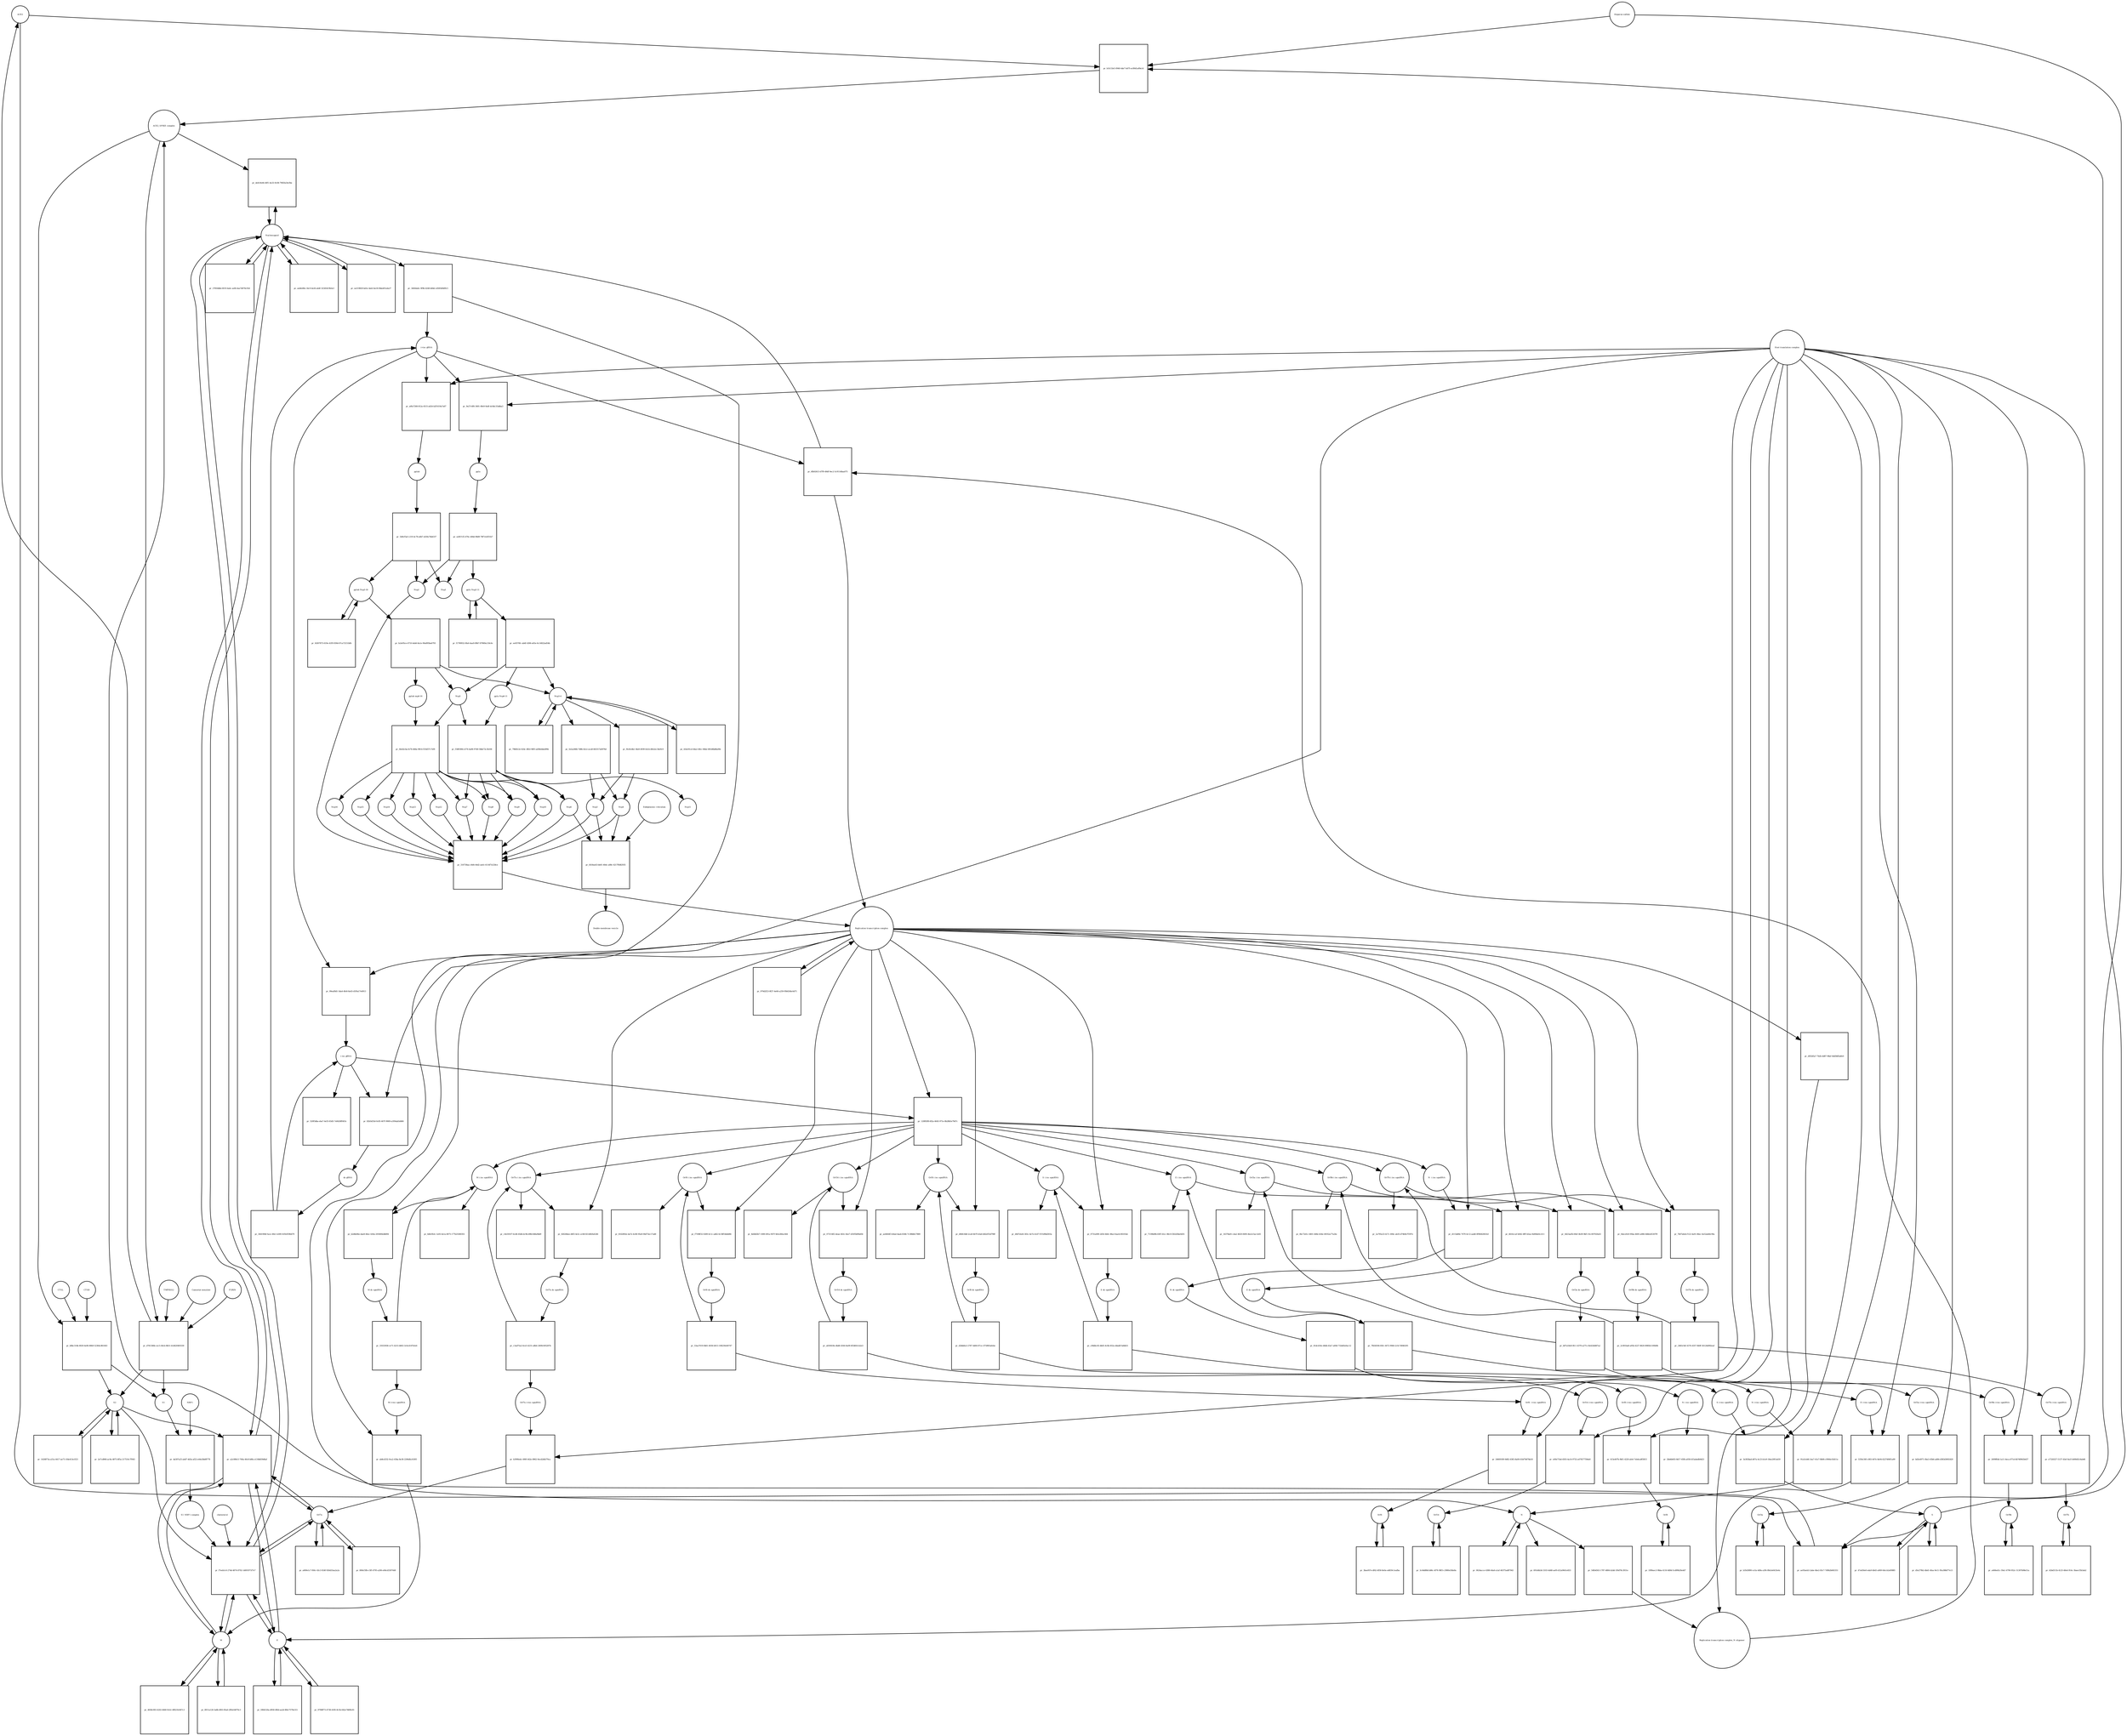 strict digraph  {
ACE2 [annotation="", bipartite=0, cls=macromolecule, fontsize=4, label=ACE2, shape=circle];
"pr_b1fc53e5-0940-4de7-b47f-ec89d1a89a1d" [annotation="", bipartite=1, cls=process, fontsize=4, label="pr_b1fc53e5-0940-4de7-b47f-ec89d1a89a1d", shape=square];
"ACE2_SPIKE complex" [annotation="", bipartite=0, cls=complex, fontsize=4, label="ACE2_SPIKE complex", shape=circle];
"Heparan sulfate" [annotation="urn_miriam_obo.chebi_CHEBI%3A28815", bipartite=0, cls="simple chemical", fontsize=4, label="Heparan sulfate", shape=circle];
S [annotation=urn_miriam_uniprot_P0DTC2, bipartite=0, cls=macromolecule, fontsize=4, label=S, shape=circle];
Nucleocapsid [annotation="urn_miriam_obo.go_GO%3A0019013", bipartite=0, cls=complex, fontsize=4, label=Nucleocapsid, shape=circle];
"pr_de0c9e46-40f1-4e33-9c08-7965fa54cfbe" [annotation="", bipartite=1, cls=process, fontsize=4, label="pr_de0c9e46-40f1-4e33-9c08-7965fa54cfbe", shape=square];
"pr_b8bc314b-4929-4e06-80b9-52364c861663" [annotation="", bipartite=1, cls=process, fontsize=4, label="pr_b8bc314b-4929-4e06-80b9-52364c861663", shape=square];
S2 [annotation=urn_miriam_interpro_IPR002552, bipartite=0, cls=macromolecule, fontsize=4, label=S2, shape=circle];
CTSB [annotation="", bipartite=0, cls=macromolecule, fontsize=4, label=CTSB, shape=circle];
CTSL [annotation="", bipartite=0, cls=macromolecule, fontsize=4, label=CTSL, shape=circle];
S1 [annotation=urn_miriam_interpro_IPR002551, bipartite=0, cls=macromolecule, fontsize=4, label=S1, shape=circle];
"pr_ae93aeb3-2abe-4be2-83c7-7d9b2b845351" [annotation="", bipartite=1, cls=process, fontsize=4, label="pr_ae93aeb3-2abe-4be2-83c7-7d9b2b845351", shape=square];
"pr_f7eeb1c6-274d-4874-8702-1d691971f7e7" [annotation="", bipartite=1, cls=process, fontsize=4, label="pr_f7eeb1c6-274d-4874-8702-1d691971f7e7", shape=square];
cholesterol [annotation="urn_miriam_obo.chebi_CHEBI%3A16113", bipartite=0, cls="simple chemical", fontsize=4, label=cholesterol, shape=circle];
"S1_NRP1 complex" [annotation="", bipartite=0, cls=complex, fontsize=4, label="S1_NRP1 complex", shape=circle];
E [annotation=urn_miriam_uniprot_P0DTC4, bipartite=0, cls=macromolecule, fontsize=4, label=E, shape=circle];
M [annotation=urn_miriam_uniprot_P0DTC5, bipartite=0, cls=macromolecule, fontsize=4, label=M, shape=circle];
Orf7a [annotation=urn_miriam_uniprot_P0DTC7, bipartite=0, cls=macromolecule, fontsize=4, label=Orf7a, shape=circle];
"pr_34044a6c-9f9b-4248-b84d-cd58540bf9c5" [annotation="", bipartite=1, cls=process, fontsize=4, label="pr_34044a6c-9f9b-4248-b84d-cd58540bf9c5", shape=square];
"(+)ss gRNA" [annotation=urn_miriam_refseq_NC_045512, bipartite=0, cls="nucleic acid feature", fontsize=4, label="(+)ss gRNA", shape=circle];
N [annotation=urn_miriam_uniprot_P0DTC9, bipartite=0, cls="macromolecule multimer", fontsize=4, label=N, shape=circle];
"pr_aebfe80e-34c9-4e26-ab4f-32345419b3e3" [annotation="", bipartite=1, cls=process, fontsize=4, label="pr_aebfe80e-34c9-4e26-ab4f-32345419b3e3", shape=square];
"pr_ea519829-bd1e-4ab3-be18-fbbe4f1eda27" [annotation="", bipartite=1, cls=process, fontsize=4, label="pr_ea519829-bd1e-4ab3-be18-fbbe4f1eda27", shape=square];
"pr_691d4b3d-3103-4d48-aef0-d12a9641e833" [annotation="", bipartite=1, cls=process, fontsize=4, label="pr_691d4b3d-3103-4d48-aef0-d12a9641e833", shape=square];
"pr_0624acce-4388-44a6-a1af-46375ad87943" [annotation="", bipartite=1, cls=process, fontsize=4, label="pr_0624acce-4388-44a6-a1af-46375ad87943", shape=square];
"N (+)ss sgmRNA" [annotation=urn_miriam_ncbigene_43740575, bipartite=0, cls="nucleic acid feature", fontsize=4, label="N (+)ss sgmRNA", shape=circle];
"pr_91a5cb46-3ea7-41e7-8b06-c0964c63d11e" [annotation="", bipartite=1, cls=process, fontsize=4, label="pr_91a5cb46-3ea7-41e7-8b06-c0964c63d11e", shape=square];
"Host translation complex" [annotation="urn_miriam_obo.go_GO%3A0070992", bipartite=0, cls=complex, fontsize=4, label="Host translation complex", shape=circle];
"pr_27850dbb-0019-4a4c-aefb-6aa7d078c93d" [annotation="", bipartite=1, cls=process, fontsize=4, label="pr_27850dbb-0019-4a4c-aefb-6aa7d078c93d", shape=square];
"pr_d781346b-cec5-44cb-8b51-b1d420405559" [annotation="", bipartite=1, cls=process, fontsize=4, label="pr_d781346b-cec5-44cb-8b51-b1d420405559", shape=square];
FURIN [annotation="", bipartite=0, cls=macromolecule, fontsize=4, label=FURIN, shape=circle];
TMPRSS2 [annotation="", bipartite=0, cls=macromolecule, fontsize=4, label=TMPRSS2, shape=circle];
"Camostat mesylate" [annotation="urn_miriam_pubchem.compound_2536", bipartite=0, cls="simple chemical", fontsize=4, label="Camostat mesylate", shape=circle];
"pr_1426873a-a51a-4417-ae73-1fde413e1f23" [annotation="", bipartite=1, cls=process, fontsize=4, label="pr_1426873a-a51a-4417-ae73-1fde413e1f23", shape=square];
"Replication transcription complex_N oligomer" [annotation="", bipartite=0, cls=complex, fontsize=4, label="Replication transcription complex_N oligomer", shape=circle];
"pr_6fb02613-d7f9-49df-9ec2-5c91148aa075" [annotation="", bipartite=1, cls=process, fontsize=4, label="pr_6fb02613-d7f9-49df-9ec2-5c91148aa075", shape=square];
"Replication transcription complex" [annotation="", bipartite=0, cls=complex, fontsize=4, label="Replication transcription complex", shape=circle];
"pr_a2c080c5-749a-40c8-b8fa-e134b839d6af" [annotation="", bipartite=1, cls=process, fontsize=4, label="pr_a2c080c5-749a-40c8-b8fa-e134b839d6af", shape=square];
"pr_2e7cd966-ac9a-4875-8f5a-217510c7f943" [annotation="", bipartite=1, cls=process, fontsize=4, label="pr_2e7cd966-ac9a-4875-8f5a-217510c7f943", shape=square];
"pp1a Nsp3-11" [annotation=urn_miriam_uniprot_P0DTC1, bipartite=0, cls=macromolecule, fontsize=4, label="pp1a Nsp3-11", shape=circle];
"pr_ee0570fc-ab4f-4306-a65e-6c14822ad54b" [annotation="", bipartite=1, cls=process, fontsize=4, label="pr_ee0570fc-ab4f-4306-a65e-6c14822ad54b", shape=square];
"pp1a Nsp6-11" [annotation=urn_miriam_uniprot_P0DTC1, bipartite=0, cls=macromolecule, fontsize=4, label="pp1a Nsp6-11", shape=circle];
"Nsp3-4" [annotation="urn_miriam_ncbiprotein_YP_009725299|urn_miriam_ncbiprotein_YP_009725300", bipartite=0, cls=macromolecule, fontsize=4, label="Nsp3-4", shape=circle];
Nsp5 [annotation=urn_miriam_ncbiprotein_YP_009725301, bipartite=0, cls="macromolecule multimer", fontsize=4, label=Nsp5, shape=circle];
"Endoplasmic reticulum" [annotation="urn_miriam_obo.go_GO%3A0005783", bipartite=0, cls=complex, fontsize=4, label="Endoplasmic reticulum", shape=circle];
"pr_fd18ea63-bb01-40dc-a88c-6217ffd82935" [annotation="", bipartite=1, cls=process, fontsize=4, label="pr_fd18ea63-bb01-40dc-a88c-6217ffd82935", shape=square];
"Double-membrane vesicle" [annotation="urn_miriam_obo.go_GO%3A0039718", bipartite=0, cls=complex, fontsize=4, label="Double-membrane vesicle", shape=circle];
Nsp4 [annotation=urn_miriam_ncbiprotein_YP_009725300, bipartite=0, cls=macromolecule, fontsize=4, label=Nsp4, shape=circle];
Nsp3 [annotation=urn_miriam_ncbiprotein_YP_009725299, bipartite=0, cls=macromolecule, fontsize=4, label=Nsp3, shape=circle];
Nsp6 [annotation=urn_miriam_ncbiprotein_YP_009725302, bipartite=0, cls=macromolecule, fontsize=4, label=Nsp6, shape=circle];
"pr_f1790932-0fa6-4aa9-89b7-87869a118c6c" [annotation="", bipartite=1, cls=process, fontsize=4, label="pr_f1790932-0fa6-4aa9-89b7-87869a118c6c", shape=square];
"pr_43ee91cd-44a2-4fec-84be-681d6bd8a09e" [annotation="", bipartite=1, cls=process, fontsize=4, label="pr_43ee91cd-44a2-4fec-84be-681d6bd8a09e", shape=square];
"pp1ab Nsp3-16" [annotation=urn_miriam_uniprot_P0DTD1, bipartite=0, cls=macromolecule, fontsize=4, label="pp1ab Nsp3-16", shape=circle];
"pr_fd307873-619e-41f9-939d-67ca72151bfb" [annotation="", bipartite=1, cls=process, fontsize=4, label="pr_fd307873-619e-41f9-939d-67ca72151bfb", shape=square];
"pr_fa3e95ce-4710-4eb6-8a1e-90a895ba6793" [annotation="", bipartite=1, cls=process, fontsize=4, label="pr_fa3e95ce-4710-4eb6-8a1e-90a895ba6793", shape=square];
"pp1ab nsp6-16" [annotation=urn_miriam_uniprot_P0DTD1, bipartite=0, cls=macromolecule, fontsize=4, label="pp1ab nsp6-16", shape=circle];
"pr_4658c003-4243-4640-9cb1-4f821fe047c3" [annotation="", bipartite=1, cls=process, fontsize=4, label="pr_4658c003-4243-4640-9cb1-4f821fe047c3", shape=square];
"pr_590d120a-d958-4f6d-aa2d-8fdc7579e315" [annotation="", bipartite=1, cls=process, fontsize=4, label="pr_590d120a-d958-4f6d-aa2d-8fdc7579e315", shape=square];
"pr_d5e279b2-dbd1-4faa-9e11-95a388d77e13" [annotation="", bipartite=1, cls=process, fontsize=4, label="pr_d5e279b2-dbd1-4faa-9e11-95a388d77e13", shape=square];
"pr_8911a126-5a8b-4f63-85a6-2ffdc64f70c3" [annotation="", bipartite=1, cls=process, fontsize=4, label="pr_8911a126-5a8b-4f63-85a6-2ffdc64f70c3", shape=square];
"pr_9796ff73-4738-4185-8c5b-642e746f8c81" [annotation="", bipartite=1, cls=process, fontsize=4, label="pr_9796ff73-4738-4185-8c5b-642e746f8c81", shape=square];
"pr_47a456e0-eda9-4b43-a069-0dccb2ef0885" [annotation="", bipartite=1, cls=process, fontsize=4, label="pr_47a456e0-eda9-4b43-a069-0dccb2ef0885", shape=square];
"pr_a069e1c7-f60c-43c3-924f-926d33aa2a2a" [annotation="", bipartite=1, cls=process, fontsize=4, label="pr_a069e1c7-f60c-43c3-924f-926d33aa2a2a", shape=square];
Orf6 [annotation=urn_miriam_uniprot_P0DTC6, bipartite=0, cls=macromolecule, fontsize=4, label=Orf6, shape=circle];
"pr_3baef47e-df42-4f58-8e0a-ed659c1eafba" [annotation="", bipartite=1, cls=process, fontsize=4, label="pr_3baef47e-df42-4f58-8e0a-ed659c1eafba", shape=square];
Orf3a [annotation=urn_miriam_uniprot_P0DTC3, bipartite=0, cls=macromolecule, fontsize=4, label=Orf3a, shape=circle];
"pr_b35d3890-ce5a-4d9a-a3f4-89a5e6433e4c" [annotation="", bipartite=1, cls=process, fontsize=4, label="pr_b35d3890-ce5a-4d9a-a3f4-89a5e6433e4c", shape=square];
Orf8 [annotation=urn_miriam_uniprot_P0DTC8, bipartite=0, cls=macromolecule, fontsize=4, label=Orf8, shape=circle];
"pr_1f89aec3-9bba-4116-8d9d-5cd99b29a4d7" [annotation="", bipartite=1, cls=process, fontsize=4, label="pr_1f89aec3-9bba-4116-8d9d-5cd99b29a4d7", shape=square];
Orf9b [annotation=urn_miriam_uniprot_P0DTD2, bipartite=0, cls=macromolecule, fontsize=4, label=Orf9b, shape=circle];
"pr_a466ed1c-59a1-4790-952c-51307b98e51a" [annotation="", bipartite=1, cls=process, fontsize=4, label="pr_a466ed1c-59a1-4790-952c-51307b98e51a", shape=square];
Orf14 [annotation=urn_miriam_uniprot_P0DTD3, bipartite=0, cls=macromolecule, fontsize=4, label=Orf14, shape=circle];
"pr_3c44d88d-b86c-4f76-98f3-c3980e3fde8a" [annotation="", bipartite=1, cls=process, fontsize=4, label="pr_3c44d88d-b86c-4f76-98f3-c3980e3fde8a", shape=square];
Orf7b [annotation=urn_miriam_uniprot_P0DTD8, bipartite=0, cls=macromolecule, fontsize=4, label=Orf7b, shape=circle];
"pr_42bd311b-4125-48e4-914c-3baecf3b3ab2" [annotation="", bipartite=1, cls=process, fontsize=4, label="pr_42bd311b-4125-48e4-914c-3baecf3b3ab2", shape=square];
"pr_808cf3fb-c5ff-4795-a206-e84cd3307448" [annotation="", bipartite=1, cls=process, fontsize=4, label="pr_808cf3fb-c5ff-4795-a206-e84cd3307448", shape=square];
"M (+)ss sgmRNA" [annotation="", bipartite=0, cls="nucleic acid feature", fontsize=4, label="M (+)ss sgmRNA", shape=circle];
"pr_ab8cd332-9ca2-43ba-8e38-2206dfa16305" [annotation="", bipartite=1, cls=process, fontsize=4, label="pr_ab8cd332-9ca2-43ba-8e38-2206dfa16305", shape=square];
"E (+)ss sgmRNA" [annotation="", bipartite=0, cls="nucleic acid feature", fontsize=4, label="E (+)ss sgmRNA", shape=circle];
"pr_5356c56f-c083-447e-8e04-6227d06f1a99" [annotation="", bipartite=1, cls=process, fontsize=4, label="pr_5356c56f-c083-447e-8e04-6227d06f1a99", shape=square];
"S (+)ss sgmRNA" [annotation="", bipartite=0, cls="nucleic acid feature", fontsize=4, label="S (+)ss sgmRNA", shape=circle];
"pr_3e383bad-d67a-4c23-b1e9-18ee20f1eb59" [annotation="", bipartite=1, cls=process, fontsize=4, label="pr_3e383bad-d67a-4c23-b1e9-18ee20f1eb59", shape=square];
"Orf7a (+)ss sgmRNA" [annotation="", bipartite=0, cls="nucleic acid feature", fontsize=4, label="Orf7a (+)ss sgmRNA", shape=circle];
"pr_b3990edc-490f-442e-8962-9ecd2db379ca" [annotation="", bipartite=1, cls=process, fontsize=4, label="pr_b3990edc-490f-442e-8962-9ecd2db379ca", shape=square];
"Orf6  (+)ss sgmRNA" [annotation="", bipartite=0, cls="nucleic acid feature", fontsize=4, label="Orf6  (+)ss sgmRNA", shape=circle];
"pr_24669189-9d82-4365-8a00-61bf7b87bb18" [annotation="", bipartite=1, cls=process, fontsize=4, label="pr_24669189-9d82-4365-8a00-61bf7b87bb18", shape=square];
"Orf3a (+)ss sgmRNA" [annotation="", bipartite=0, cls="nucleic acid feature", fontsize=4, label="Orf3a (+)ss sgmRNA", shape=circle];
"pr_bd3e4971-0be3-45b6-ad84-d383d3692420" [annotation="", bipartite=1, cls=process, fontsize=4, label="pr_bd3e4971-0be3-45b6-ad84-d383d3692420", shape=square];
"Orf8 (+)ss sgmRNA" [annotation="", bipartite=0, cls="nucleic acid feature", fontsize=4, label="Orf8 (+)ss sgmRNA", shape=circle];
"pr_615e407b-9bf1-4220-afe0-7eb4ca8f3815" [annotation="", bipartite=1, cls=process, fontsize=4, label="pr_615e407b-9bf1-4220-afe0-7eb4ca8f3815", shape=square];
"Orf9b (+)ss sgmRNA" [annotation="", bipartite=0, cls="nucleic acid feature", fontsize=4, label="Orf9b (+)ss sgmRNA", shape=circle];
"pr_2699ffdd-1a11-4eca-871d-6b748943b437" [annotation="", bipartite=1, cls=process, fontsize=4, label="pr_2699ffdd-1a11-4eca-871d-6b748943b437", shape=square];
"Orf14 (+)ss sgmRNA" [annotation="", bipartite=0, cls="nucleic acid feature", fontsize=4, label="Orf14 (+)ss sgmRNA", shape=circle];
"pr_e00e71bd-4503-4a14-9732-a47657759de8" [annotation="", bipartite=1, cls=process, fontsize=4, label="pr_e00e71bd-4503-4a14-9732-a47657759de8", shape=square];
"Orf7b (+)ss sgmRNA" [annotation="", bipartite=0, cls="nucleic acid feature", fontsize=4, label="Orf7b (+)ss sgmRNA", shape=circle];
"pr_e7326327-5137-43ef-8a1f-b000d5c9ab46" [annotation="", bipartite=1, cls=process, fontsize=4, label="pr_e7326327-5137-43ef-8a1f-b000d5c9ab46", shape=square];
"(-)ss gRNA" [annotation=urn_miriam_refseq_NC_045512, bipartite=0, cls="nucleic acid feature", fontsize=4, label="(-)ss gRNA", shape=circle];
"pr_520f5dba-eba7-4e55-83d5-7e8426ff403c" [annotation="", bipartite=1, cls=process, fontsize=4, label="pr_520f5dba-eba7-4e55-83d5-7e8426ff403c", shape=square];
"pr_54fb4563-1787-4884-b2dd-1f6d78c3931e" [annotation="", bipartite=1, cls=process, fontsize=4, label="pr_54fb4563-1787-4884-b2dd-1f6d78c3931e", shape=square];
"pr_99eaf8d1-5da4-4fe8-8a43-d1f0a17e6913" [annotation="", bipartite=1, cls=process, fontsize=4, label="pr_99eaf8d1-5da4-4fe8-8a43-d1f0a17e6913", shape=square];
"M (-)ss sgmRNA" [annotation=urn_miriam_ncbigene_43740571, bipartite=0, cls="nucleic acid feature", fontsize=4, label="M (-)ss sgmRNA", shape=circle];
"pr_6db1fb3c-1e05-4e1a-8075-177b25580355" [annotation="", bipartite=1, cls=process, fontsize=4, label="pr_6db1fb3c-1e05-4e1a-8075-177b25580355", shape=square];
"E (-)ss sgmRNA" [annotation=urn_miriam_ncbigene_43740570, bipartite=0, cls="nucleic acid feature", fontsize=4, label="E (-)ss sgmRNA", shape=circle];
"pr_71396d9b-65ff-43cc-86c0-f262d3be0d35" [annotation="", bipartite=1, cls=process, fontsize=4, label="pr_71396d9b-65ff-43cc-86c0-f262d3be0d35", shape=square];
"S (-)ss sgmRNA" [annotation="", bipartite=0, cls="nucleic acid feature", fontsize=4, label="S (-)ss sgmRNA", shape=circle];
"pr_d0d7eb26-365c-4e7e-b1d7-f1f1d9bd303a" [annotation="", bipartite=1, cls=process, fontsize=4, label="pr_d0d7eb26-365c-4e7e-b1d7-f1f1d9bd303a", shape=square];
"Orf7a (-)ss sgmRNA" [annotation="", bipartite=0, cls="nucleic acid feature", fontsize=4, label="Orf7a (-)ss sgmRNA", shape=circle];
"pr_c0e59107-6cd6-45db-bc9b-d98c648a9bd9" [annotation="", bipartite=1, cls=process, fontsize=4, label="pr_c0e59107-6cd6-45db-bc9b-d98c648a9bd9", shape=square];
"Orf6 (-)ss sgmRNA" [annotation="", bipartite=0, cls="nucleic acid feature", fontsize=4, label="Orf6 (-)ss sgmRNA", shape=circle];
"pr_8162892e-da7e-4c80-95e8-94d73ec17ad0" [annotation="", bipartite=1, cls=process, fontsize=4, label="pr_8162892e-da7e-4c80-95e8-94d73ec17ad0", shape=square];
"Orf3a (-)ss sgmRNA" [annotation="", bipartite=0, cls="nucleic acid feature", fontsize=4, label="Orf3a (-)ss sgmRNA", shape=circle];
"pr_16378a81-cda2-4620-8495-8ee2c5ac1e65" [annotation="", bipartite=1, cls=process, fontsize=4, label="pr_16378a81-cda2-4620-8495-8ee2c5ac1e65", shape=square];
"Orf8 (-)ss sgmRNA" [annotation="", bipartite=0, cls="nucleic acid feature", fontsize=4, label="Orf8 (-)ss sgmRNA", shape=circle];
"pr_ae4664f3-b0ad-4aab-8346-7c388db17889" [annotation="", bipartite=1, cls=process, fontsize=4, label="pr_ae4664f3-b0ad-4aab-8346-7c388db17889", shape=square];
"Orf9b (-)ss sgmRNA" [annotation="", bipartite=0, cls="nucleic acid feature", fontsize=4, label="Orf9b (-)ss sgmRNA", shape=circle];
"pr_0bc72d1c-4401-448e-b54e-49352a77a2bc" [annotation="", bipartite=1, cls=process, fontsize=4, label="pr_0bc72d1c-4401-448e-b54e-49352a77a2bc", shape=square];
"Orf14 (-)ss sgmRNA" [annotation="", bipartite=0, cls="nucleic acid feature", fontsize=4, label="Orf14 (-)ss sgmRNA", shape=circle];
"pr_8e6b82b7-1089-491a-947f-9efa36fac664" [annotation="", bipartite=1, cls=process, fontsize=4, label="pr_8e6b82b7-1089-491a-947f-9efa36fac664", shape=square];
"Orf7b (-)ss sgmRNA" [annotation="", bipartite=0, cls="nucleic acid feature", fontsize=4, label="Orf7b (-)ss sgmRNA", shape=circle];
"pr_2a795e23-b17c-494c-ab35-d74b9e7f397e" [annotation="", bipartite=1, cls=process, fontsize=4, label="pr_2a795e23-b17c-494c-ab35-d74b9e7f397e", shape=square];
"pr_82b5d35d-0c85-467f-9069-a1f04ab5d466" [annotation="", bipartite=1, cls=process, fontsize=4, label="pr_82b5d35d-0c85-467f-9069-a1f04ab5d466", shape=square];
"ds gRNA" [annotation=urn_miriam_refseq_NC_045512, bipartite=0, cls="nucleic acid feature", fontsize=4, label="ds gRNA", shape=circle];
"pr_b2d8e86e-dae8-46ec-b50a-205069edb894" [annotation="", bipartite=1, cls=process, fontsize=4, label="pr_b2d8e86e-dae8-46ec-b50a-205069edb894", shape=square];
"M ds sgmRNA" [annotation="", bipartite=0, cls="nucleic acid feature", fontsize=4, label="M ds sgmRNA", shape=circle];
"pr_4616ccaf-b042-4fff-b5ea-9e89de0ccfc1" [annotation="", bipartite=1, cls=process, fontsize=4, label="pr_4616ccaf-b042-4fff-b5ea-9e89de0ccfc1", shape=square];
"E ds sgmRNA" [annotation="", bipartite=0, cls="nucleic acid feature", fontsize=4, label="E ds sgmRNA", shape=circle];
"pr_0731a009-2d54-4b0c-86a3-6aa5c06105dc" [annotation="", bipartite=1, cls=process, fontsize=4, label="pr_0731a009-2d54-4b0c-86a3-6aa5c06105dc", shape=square];
"S ds sgmRNA" [annotation="", bipartite=0, cls="nucleic acid feature", fontsize=4, label="S ds sgmRNA", shape=circle];
"pr_82626bee-d6f3-4e5c-a148-821d82fa6246" [annotation="", bipartite=1, cls=process, fontsize=4, label="pr_82626bee-d6f3-4e5c-a148-821d82fa6246", shape=square];
"Orf7a ds sgmRNA" [annotation="", bipartite=0, cls="nucleic acid feature", fontsize=4, label="Orf7a ds sgmRNA", shape=circle];
"pr_f7598f32-0289-4c1c-ad62-6c58f54ddd84" [annotation="", bipartite=1, cls=process, fontsize=4, label="pr_f7598f32-0289-4c1c-ad62-6c58f54ddd84", shape=square];
"Orf6 ds sgmRNA" [annotation="", bipartite=0, cls="nucleic acid feature", fontsize=4, label="Orf6 ds sgmRNA", shape=circle];
"pr_0d23aefb-69ef-4b39-9bf1-9cc00702fa63" [annotation="", bipartite=1, cls=process, fontsize=4, label="pr_0d23aefb-69ef-4b39-9bf1-9cc00702fa63", shape=square];
"Orf3a ds sgmRNA" [annotation="", bipartite=0, cls="nucleic acid feature", fontsize=4, label="Orf3a ds sgmRNA", shape=circle];
"pr_d84fc6b8-2ca8-4b7f-b3a6-b82ef55d798f" [annotation="", bipartite=1, cls=process, fontsize=4, label="pr_d84fc6b8-2ca8-4b7f-b3a6-b82ef55d798f", shape=square];
"Orf8 ds sgmRNA" [annotation="", bipartite=0, cls="nucleic acid feature", fontsize=4, label="Orf8 ds sgmRNA", shape=circle];
"pr_fdece9c8-95ba-4605-a086-0dbfa45347f9" [annotation="", bipartite=1, cls=process, fontsize=4, label="pr_fdece9c8-95ba-4605-a086-0dbfa45347f9", shape=square];
"Orf9b ds sgmRNA" [annotation="", bipartite=0, cls="nucleic acid feature", fontsize=4, label="Orf9b ds sgmRNA", shape=circle];
"pr_073154f2-deae-443c-8ee7-d35f5bf0bd56" [annotation="", bipartite=1, cls=process, fontsize=4, label="pr_073154f2-deae-443c-8ee7-d35f5bf0bd56", shape=square];
"Orf14 ds sgmRNA" [annotation="", bipartite=0, cls="nucleic acid feature", fontsize=4, label="Orf14 ds sgmRNA", shape=circle];
"pr_7b07a6eb-f122-4a91-86ec-6e52abfdc90a" [annotation="", bipartite=1, cls=process, fontsize=4, label="pr_7b07a6eb-f122-4a91-86ec-6e52abfdc90a", shape=square];
"Orf7b ds sgmRNA" [annotation="", bipartite=0, cls="nucleic acid feature", fontsize=4, label="Orf7b ds sgmRNA", shape=circle];
"pr_364190bf-face-49e1-b309-41fb3f39b479" [annotation="", bipartite=1, cls=process, fontsize=4, label="pr_364190bf-face-49e1-b309-41fb3f39b479", shape=square];
"pr_33553058-ce71-4215-b843-3c6cd147b3e4" [annotation="", bipartite=1, cls=process, fontsize=4, label="pr_33553058-ce71-4215-b843-3c6cd147b3e4", shape=square];
"pr_7fb56594-85fc-4472-9944-2c0c7d940295" [annotation="", bipartite=1, cls=process, fontsize=4, label="pr_7fb56594-85fc-4472-9944-2c0c7d940295", shape=square];
"pr_c84dbc45-db45-4c6b-832a-ddadb7a8db51" [annotation="", bipartite=1, cls=process, fontsize=4, label="pr_c84dbc45-db45-4c6b-832a-ddadb7a8db51", shape=square];
"pr_c3ad75a2-6ce5-4231-a8b4-2409c605287b" [annotation="", bipartite=1, cls=process, fontsize=4, label="pr_c3ad75a2-6ce5-4231-a8b4-2409c605287b", shape=square];
"pr_53aa7019-0b61-4036-b013-108230e60747" [annotation="", bipartite=1, cls=process, fontsize=4, label="pr_53aa7019-0b61-4036-b013-108230e60747", shape=square];
"pr_b87a18e8-0fc1-4379-a275-c9e424d487a2" [annotation="", bipartite=1, cls=process, fontsize=4, label="pr_b87a18e8-0fc1-4379-a275-c9e424d487a2", shape=square];
"pr_d2bbbfa3-2787-4d04-87ce-1f7d903afebe" [annotation="", bipartite=1, cls=process, fontsize=4, label="pr_d2bbbfa3-2787-4d04-87ce-1f7d903afebe", shape=square];
"pr_2c001ba8-a95b-4227-8620-8985b1100b9b" [annotation="", bipartite=1, cls=process, fontsize=4, label="pr_2c001ba8-a95b-4227-8620-8985b1100b9b", shape=square];
"pr_a830418e-dbd6-4344-8a09-6f3dfd1cb2e3" [annotation="", bipartite=1, cls=process, fontsize=4, label="pr_a830418e-dbd6-4344-8a09-6f3dfd1cb2e3", shape=square];
"pr_2483c9ef-4374-4357-8b9f-56124d992eaf" [annotation="", bipartite=1, cls=process, fontsize=4, label="pr_2483c9ef-4374-4357-8b9f-56124d992eaf", shape=square];
"N  (-)ss sgmRNA" [annotation=urn_miriam_ncbigene_43740575, bipartite=0, cls="nucleic acid feature", fontsize=4, label="N  (-)ss sgmRNA", shape=circle];
"pr_d115dd9e-7479-4c12-aab8-0f9fd42061b3" [annotation="", bipartite=1, cls=process, fontsize=4, label="pr_d115dd9e-7479-4c12-aab8-0f9fd42061b3", shape=square];
"N ds sgmRNA" [annotation="", bipartite=0, cls="nucleic acid feature", fontsize=4, label="N ds sgmRNA", shape=circle];
"pr_81dcd16e-d4db-43a7-a69d-732dd5e0ac12" [annotation="", bipartite=1, cls=process, fontsize=4, label="pr_81dcd16e-d4db-43a7-a69d-732dd5e0ac12", shape=square];
"N (-)ss sgmRNA" [annotation="", bipartite=0, cls="nucleic acid feature", fontsize=4, label="N (-)ss sgmRNA", shape=circle];
pp1ab [annotation=urn_miriam_uniprot_P0DTD1, bipartite=0, cls=macromolecule, fontsize=4, label=pp1ab, shape=circle];
"pr_5d0cf5af-c219-4c78-a6b7-e63fa74b4337" [annotation="", bipartite=1, cls=process, fontsize=4, label="pr_5d0cf5af-c219-4c78-a6b7-e63fa74b4337", shape=square];
Nsp2 [annotation=urn_miriam_ncbiprotein_YP_009725298, bipartite=0, cls=macromolecule, fontsize=4, label=Nsp2, shape=circle];
Nsp1 [annotation=urn_miriam_ncbiprotein_YP_009725297, bipartite=0, cls=macromolecule, fontsize=4, label=Nsp1, shape=circle];
pp1a [annotation=urn_miriam_uniprot_P0DTC1, bipartite=0, cls=macromolecule, fontsize=4, label=pp1a, shape=circle];
"pr_eefb7cf2-476c-404d-98d9-78f7cb3f31b7" [annotation="", bipartite=1, cls=process, fontsize=4, label="pr_eefb7cf2-476c-404d-98d9-78f7cb3f31b7", shape=square];
"pr_79bfb12e-624c-4fb3-96f5-ad58ebbed99e" [annotation="", bipartite=1, cls=process, fontsize=4, label="pr_79bfb12e-624c-4fb3-96f5-ad58ebbed99e", shape=square];
"pr_f6c8cdb2-34e8-4939-b3cb-d0e2ec34e9c9" [annotation="", bipartite=1, cls=process, fontsize=4, label="pr_f6c8cdb2-34e8-4939-b3cb-d0e2ec34e9c9", shape=square];
"pr_5e2a266b-7d8b-42ce-aca8-663317a6976d" [annotation="", bipartite=1, cls=process, fontsize=4, label="pr_5e2a266b-7d8b-42ce-aca8-663317a6976d", shape=square];
"pr_f34f0384-e374-4a96-97d0-58de72c3b106" [annotation="", bipartite=1, cls=process, fontsize=4, label="pr_f34f0384-e374-4a96-97d0-58de72c3b106", shape=square];
Nsp7 [annotation=urn_miriam_ncbiprotein_YP_009725303, bipartite=0, cls=macromolecule, fontsize=4, label=Nsp7, shape=circle];
Nsp8 [annotation=urn_miriam_ncbiprotein_YP_009725304, bipartite=0, cls=macromolecule, fontsize=4, label=Nsp8, shape=circle];
Nsp9 [annotation=urn_miriam_ncbiprotein_YP_009725305, bipartite=0, cls=macromolecule, fontsize=4, label=Nsp9, shape=circle];
Nsp10 [annotation=urn_miriam_ncbiprotein_YP_009725306, bipartite=0, cls=macromolecule, fontsize=4, label=Nsp10, shape=circle];
Nsp11 [annotation=urn_miriam_ncbiprotein_YP_009725312, bipartite=0, cls=macromolecule, fontsize=4, label=Nsp11, shape=circle];
"pr_fde42cba-fe7b-466a-9814-f31bf37c7ef8" [annotation="", bipartite=1, cls=process, fontsize=4, label="pr_fde42cba-fe7b-466a-9814-f31bf37c7ef8", shape=square];
Nsp13 [annotation=urn_miriam_ncbiprotein_YP_009725308, bipartite=0, cls=macromolecule, fontsize=4, label=Nsp13, shape=circle];
Nsp12 [annotation=urn_miriam_ncbiprotein_YP_009725307, bipartite=0, cls=macromolecule, fontsize=4, label=Nsp12, shape=circle];
Nsp16 [annotation=urn_miriam_ncbiprotein_YP_009725311, bipartite=0, cls=macromolecule, fontsize=4, label=Nsp16, shape=circle];
Nsp15 [annotation=urn_miriam_ncbiprotein_YP_009725310, bipartite=0, cls=macromolecule, fontsize=4, label=Nsp15, shape=circle];
Nsp14 [annotation=urn_miriam_ncbiprotein_YP_009725309, bipartite=0, cls=macromolecule, fontsize=4, label=Nsp14, shape=circle];
"pr_316738aa-c8d4-44d2-aeb1-6116f7a528ce" [annotation="", bipartite=1, cls=process, fontsize=4, label="pr_316738aa-c8d4-44d2-aeb1-6116f7a528ce", shape=square];
"pr_9e27c6f6-3401-49e9-9a4f-dc8dc31bdba3" [annotation="", bipartite=1, cls=process, fontsize=4, label="pr_9e27c6f6-3401-49e9-9a4f-dc8dc31bdba3", shape=square];
"pr_a0fa7268-812a-4515-a624-b2f1619a7a67" [annotation="", bipartite=1, cls=process, fontsize=4, label="pr_a0fa7268-812a-4515-a624-b2f1619a7a67", shape=square];
"pr_2bb4b603-8d17-45fb-a058-d15abedb9d23" [annotation="", bipartite=1, cls=process, fontsize=4, label="pr_2bb4b603-8d17-45fb-a058-d15abedb9d23", shape=square];
"pr_970d2f23-8f27-4e66-a259-f0b024bc6d71" [annotation="", bipartite=1, cls=process, fontsize=4, label="pr_970d2f23-8f27-4e66-a259-f0b024bc6d71", shape=square];
"pr_d5f2d5a7-7b2b-4d87-98af-0dd3bffabfe0" [annotation="", bipartite=1, cls=process, fontsize=4, label="pr_d5f2d5a7-7b2b-4d87-98af-0dd3bffabfe0", shape=square];
"pr_120f83f8-6f2a-4645-971e-8b28b5e79d7c" [annotation="", bipartite=1, cls=process, fontsize=4, label="pr_120f83f8-6f2a-4645-971e-8b28b5e79d7c", shape=square];
"pr_da587a25-abd7-4d3a-af22-e44e3bbf8778" [annotation="", bipartite=1, cls=process, fontsize=4, label="pr_da587a25-abd7-4d3a-af22-e44e3bbf8778", shape=square];
NRP1 [annotation="", bipartite=0, cls=macromolecule, fontsize=4, label=NRP1, shape=circle];
ACE2 -> "pr_b1fc53e5-0940-4de7-b47f-ec89d1a89a1d"  [annotation="", interaction_type=consumption];
ACE2 -> "pr_ae93aeb3-2abe-4be2-83c7-7d9b2b845351"  [annotation="", interaction_type=consumption];
"pr_b1fc53e5-0940-4de7-b47f-ec89d1a89a1d" -> "ACE2_SPIKE complex"  [annotation="", interaction_type=production];
"ACE2_SPIKE complex" -> "pr_de0c9e46-40f1-4e33-9c08-7965fa54cfbe"  [annotation="urn_miriam_pubmed_32142651|urn_miriam_pubmed_32094589|urn_miriam_taxonomy_2697049", interaction_type=stimulation];
"ACE2_SPIKE complex" -> "pr_b8bc314b-4929-4e06-80b9-52364c861663"  [annotation="", interaction_type=consumption];
"ACE2_SPIKE complex" -> "pr_d781346b-cec5-44cb-8b51-b1d420405559"  [annotation="", interaction_type=consumption];
"Heparan sulfate" -> "pr_b1fc53e5-0940-4de7-b47f-ec89d1a89a1d"  [annotation="urn_miriam_pubmed_32142651|urn_miriam_pubmed_32094589|urn_miriam_taxonomy_2697049|urn_miriam_pubmed_32970989", interaction_type=stimulation];
"Heparan sulfate" -> "pr_ae93aeb3-2abe-4be2-83c7-7d9b2b845351"  [annotation="urn_miriam_pubmed_32142651|urn_miriam_pubmed_32094589|urn_miriam_taxonomy_2697049|urn_miriam_pubmed_32155444|urn_miriam_pubmed_32970989", interaction_type=stimulation];
S -> "pr_b1fc53e5-0940-4de7-b47f-ec89d1a89a1d"  [annotation="", interaction_type=consumption];
S -> "pr_ae93aeb3-2abe-4be2-83c7-7d9b2b845351"  [annotation="", interaction_type=consumption];
S -> "pr_d5e279b2-dbd1-4faa-9e11-95a388d77e13"  [annotation="", interaction_type=consumption];
S -> "pr_47a456e0-eda9-4b43-a069-0dccb2ef0885"  [annotation="", interaction_type=consumption];
Nucleocapsid -> "pr_de0c9e46-40f1-4e33-9c08-7965fa54cfbe"  [annotation="", interaction_type=consumption];
Nucleocapsid -> "pr_f7eeb1c6-274d-4874-8702-1d691971f7e7"  [annotation="", interaction_type=consumption];
Nucleocapsid -> "pr_34044a6c-9f9b-4248-b84d-cd58540bf9c5"  [annotation="", interaction_type=consumption];
Nucleocapsid -> "pr_aebfe80e-34c9-4e26-ab4f-32345419b3e3"  [annotation="", interaction_type=consumption];
Nucleocapsid -> "pr_ea519829-bd1e-4ab3-be18-fbbe4f1eda27"  [annotation="", interaction_type=consumption];
Nucleocapsid -> "pr_27850dbb-0019-4a4c-aefb-6aa7d078c93d"  [annotation="", interaction_type=consumption];
Nucleocapsid -> "pr_a2c080c5-749a-40c8-b8fa-e134b839d6af"  [annotation="", interaction_type=consumption];
"pr_de0c9e46-40f1-4e33-9c08-7965fa54cfbe" -> Nucleocapsid  [annotation="", interaction_type=production];
"pr_b8bc314b-4929-4e06-80b9-52364c861663" -> S2  [annotation="", interaction_type=production];
"pr_b8bc314b-4929-4e06-80b9-52364c861663" -> S1  [annotation="", interaction_type=production];
S2 -> "pr_f7eeb1c6-274d-4874-8702-1d691971f7e7"  [annotation="urn_miriam_pubmed_32142651|urn_miriam_pubmed_32094589|urn_miriam_pubmed_32047258|urn_miriam_taxonomy_2697049|urn_miriam_pubmed_32944968", interaction_type=stimulation];
S2 -> "pr_1426873a-a51a-4417-ae73-1fde413e1f23"  [annotation="", interaction_type=consumption];
S2 -> "pr_a2c080c5-749a-40c8-b8fa-e134b839d6af"  [annotation="urn_miriam_pubmed_32142651|urn_miriam_pubmed_32047258|urn_miriam_taxonomy_2697049", interaction_type=stimulation];
S2 -> "pr_2e7cd966-ac9a-4875-8f5a-217510c7f943"  [annotation="", interaction_type=consumption];
CTSB -> "pr_b8bc314b-4929-4e06-80b9-52364c861663"  [annotation="urn_miriam_pubmed_32142651|urn_miriam_taxonomy_2697049", interaction_type=catalysis];
CTSL -> "pr_b8bc314b-4929-4e06-80b9-52364c861663"  [annotation="urn_miriam_pubmed_32142651|urn_miriam_taxonomy_2697049", interaction_type=catalysis];
S1 -> "pr_da587a25-abd7-4d3a-af22-e44e3bbf8778"  [annotation="", interaction_type=consumption];
"pr_ae93aeb3-2abe-4be2-83c7-7d9b2b845351" -> "ACE2_SPIKE complex"  [annotation="", interaction_type=production];
"pr_f7eeb1c6-274d-4874-8702-1d691971f7e7" -> Nucleocapsid  [annotation="", interaction_type=production];
"pr_f7eeb1c6-274d-4874-8702-1d691971f7e7" -> E  [annotation="", interaction_type=production];
"pr_f7eeb1c6-274d-4874-8702-1d691971f7e7" -> M  [annotation="", interaction_type=production];
"pr_f7eeb1c6-274d-4874-8702-1d691971f7e7" -> Orf7a  [annotation="", interaction_type=production];
cholesterol -> "pr_f7eeb1c6-274d-4874-8702-1d691971f7e7"  [annotation="urn_miriam_pubmed_32142651|urn_miriam_pubmed_32094589|urn_miriam_pubmed_32047258|urn_miriam_taxonomy_2697049|urn_miriam_pubmed_32944968", interaction_type=stimulation];
"S1_NRP1 complex" -> "pr_f7eeb1c6-274d-4874-8702-1d691971f7e7"  [annotation="urn_miriam_pubmed_32142651|urn_miriam_pubmed_32094589|urn_miriam_pubmed_32047258|urn_miriam_taxonomy_2697049|urn_miriam_pubmed_32944968", interaction_type=stimulation];
E -> "pr_f7eeb1c6-274d-4874-8702-1d691971f7e7"  [annotation="", interaction_type=consumption];
E -> "pr_a2c080c5-749a-40c8-b8fa-e134b839d6af"  [annotation="", interaction_type=consumption];
E -> "pr_590d120a-d958-4f6d-aa2d-8fdc7579e315"  [annotation="", interaction_type=consumption];
E -> "pr_9796ff73-4738-4185-8c5b-642e746f8c81"  [annotation="", interaction_type=consumption];
M -> "pr_f7eeb1c6-274d-4874-8702-1d691971f7e7"  [annotation="", interaction_type=consumption];
M -> "pr_a2c080c5-749a-40c8-b8fa-e134b839d6af"  [annotation="", interaction_type=consumption];
M -> "pr_4658c003-4243-4640-9cb1-4f821fe047c3"  [annotation="", interaction_type=consumption];
M -> "pr_8911a126-5a8b-4f63-85a6-2ffdc64f70c3"  [annotation="", interaction_type=consumption];
Orf7a -> "pr_f7eeb1c6-274d-4874-8702-1d691971f7e7"  [annotation="", interaction_type=consumption];
Orf7a -> "pr_a2c080c5-749a-40c8-b8fa-e134b839d6af"  [annotation="", interaction_type=consumption];
Orf7a -> "pr_a069e1c7-f60c-43c3-924f-926d33aa2a2a"  [annotation="", interaction_type=consumption];
Orf7a -> "pr_808cf3fb-c5ff-4795-a206-e84cd3307448"  [annotation="", interaction_type=consumption];
"pr_34044a6c-9f9b-4248-b84d-cd58540bf9c5" -> "(+)ss gRNA"  [annotation="", interaction_type=production];
"pr_34044a6c-9f9b-4248-b84d-cd58540bf9c5" -> N  [annotation="", interaction_type=production];
"(+)ss gRNA" -> "pr_6fb02613-d7f9-49df-9ec2-5c91148aa075"  [annotation="", interaction_type=consumption];
"(+)ss gRNA" -> "pr_99eaf8d1-5da4-4fe8-8a43-d1f0a17e6913"  [annotation="", interaction_type=consumption];
"(+)ss gRNA" -> "pr_9e27c6f6-3401-49e9-9a4f-dc8dc31bdba3"  [annotation="", interaction_type=consumption];
"(+)ss gRNA" -> "pr_a0fa7268-812a-4515-a624-b2f1619a7a67"  [annotation="", interaction_type=consumption];
N -> "pr_691d4b3d-3103-4d48-aef0-d12a9641e833"  [annotation="", interaction_type=consumption];
N -> "pr_0624acce-4388-44a6-a1af-46375ad87943"  [annotation="", interaction_type=consumption];
N -> "pr_54fb4563-1787-4884-b2dd-1f6d78c3931e"  [annotation="", interaction_type=consumption];
"pr_aebfe80e-34c9-4e26-ab4f-32345419b3e3" -> Nucleocapsid  [annotation="", interaction_type=production];
"pr_ea519829-bd1e-4ab3-be18-fbbe4f1eda27" -> Nucleocapsid  [annotation="", interaction_type=production];
"pr_0624acce-4388-44a6-a1af-46375ad87943" -> N  [annotation="", interaction_type=production];
"N (+)ss sgmRNA" -> "pr_91a5cb46-3ea7-41e7-8b06-c0964c63d11e"  [annotation="", interaction_type=consumption];
"pr_91a5cb46-3ea7-41e7-8b06-c0964c63d11e" -> N  [annotation="", interaction_type=production];
"Host translation complex" -> "pr_91a5cb46-3ea7-41e7-8b06-c0964c63d11e"  [annotation="", interaction_type="necessary stimulation"];
"Host translation complex" -> "pr_ab8cd332-9ca2-43ba-8e38-2206dfa16305"  [annotation="urn_miriam_pubmed_31226023|urn_miriam_pubmed_27712623", interaction_type="necessary stimulation"];
"Host translation complex" -> "pr_5356c56f-c083-447e-8e04-6227d06f1a99"  [annotation="urn_miriam_pubmed_31226023|urn_miriam_pubmed_27712623", interaction_type="necessary stimulation"];
"Host translation complex" -> "pr_3e383bad-d67a-4c23-b1e9-18ee20f1eb59"  [annotation="urn_miriam_pubmed_31226023|urn_miriam_pubmed_27712623", interaction_type="necessary stimulation"];
"Host translation complex" -> "pr_b3990edc-490f-442e-8962-9ecd2db379ca"  [annotation="urn_miriam_pubmed_31226023|urn_miriam_pubmed_27712623", interaction_type="necessary stimulation"];
"Host translation complex" -> "pr_24669189-9d82-4365-8a00-61bf7b87bb18"  [annotation="urn_miriam_pubmed_31226023|urn_miriam_pubmed_27712623", interaction_type="necessary stimulation"];
"Host translation complex" -> "pr_bd3e4971-0be3-45b6-ad84-d383d3692420"  [annotation="urn_miriam_pubmed_31226023|urn_miriam_pubmed_27712623", interaction_type="necessary stimulation"];
"Host translation complex" -> "pr_615e407b-9bf1-4220-afe0-7eb4ca8f3815"  [annotation="urn_miriam_pubmed_31226023|urn_miriam_pubmed_27712623", interaction_type="necessary stimulation"];
"Host translation complex" -> "pr_2699ffdd-1a11-4eca-871d-6b748943b437"  [annotation="urn_miriam_pubmed_31226023|urn_miriam_pubmed_27712623", interaction_type="necessary stimulation"];
"Host translation complex" -> "pr_e00e71bd-4503-4a14-9732-a47657759de8"  [annotation="urn_miriam_pubmed_31226023|urn_miriam_pubmed_27712623", interaction_type="necessary stimulation"];
"Host translation complex" -> "pr_e7326327-5137-43ef-8a1f-b000d5c9ab46"  [annotation="urn_miriam_pubmed_31226023|urn_miriam_pubmed_27712623", interaction_type="necessary stimulation"];
"Host translation complex" -> "pr_9e27c6f6-3401-49e9-9a4f-dc8dc31bdba3"  [annotation="urn_miriam_pubmed_31226023|urn_miriam_pubmed_27712623", interaction_type="necessary stimulation"];
"Host translation complex" -> "pr_a0fa7268-812a-4515-a624-b2f1619a7a67"  [annotation="urn_miriam_pubmed_31226023|urn_miriam_pubmed_27712623", interaction_type="necessary stimulation"];
"pr_27850dbb-0019-4a4c-aefb-6aa7d078c93d" -> Nucleocapsid  [annotation="", interaction_type=production];
"pr_d781346b-cec5-44cb-8b51-b1d420405559" -> S2  [annotation="", interaction_type=production];
"pr_d781346b-cec5-44cb-8b51-b1d420405559" -> ACE2  [annotation="", interaction_type=production];
"pr_d781346b-cec5-44cb-8b51-b1d420405559" -> S1  [annotation="", interaction_type=production];
FURIN -> "pr_d781346b-cec5-44cb-8b51-b1d420405559"  [annotation="urn_miriam_pubmed_32142651|urn_miriam_pubmed_32362314|urn_miriam_taxonomy_2697049", interaction_type=catalysis];
TMPRSS2 -> "pr_d781346b-cec5-44cb-8b51-b1d420405559"  [annotation="urn_miriam_pubmed_32142651|urn_miriam_pubmed_32362314|urn_miriam_taxonomy_2697049", interaction_type=catalysis];
"Camostat mesylate" -> "pr_d781346b-cec5-44cb-8b51-b1d420405559"  [annotation="urn_miriam_pubmed_32142651|urn_miriam_pubmed_32362314|urn_miriam_taxonomy_2697049", interaction_type=inhibition];
"pr_1426873a-a51a-4417-ae73-1fde413e1f23" -> S2  [annotation="", interaction_type=production];
"Replication transcription complex_N oligomer" -> "pr_6fb02613-d7f9-49df-9ec2-5c91148aa075"  [annotation="", interaction_type=consumption];
"pr_6fb02613-d7f9-49df-9ec2-5c91148aa075" -> Nucleocapsid  [annotation="", interaction_type=production];
"pr_6fb02613-d7f9-49df-9ec2-5c91148aa075" -> "Replication transcription complex"  [annotation="", interaction_type=production];
"Replication transcription complex" -> "pr_99eaf8d1-5da4-4fe8-8a43-d1f0a17e6913"  [annotation="urn_miriam_pubmed_22438542|urn_miriam_taxonomy_11142", interaction_type="necessary stimulation"];
"Replication transcription complex" -> "pr_82b5d35d-0c85-467f-9069-a1f04ab5d466"  [annotation="urn_miriam_pubmed_22438542|urn_miriam_taxonomy_11142", interaction_type="necessary stimulation"];
"Replication transcription complex" -> "pr_b2d8e86e-dae8-46ec-b50a-205069edb894"  [annotation="urn_miriam_pubmed_22438542|urn_miriam_taxonomy_11142", interaction_type="necessary stimulation"];
"Replication transcription complex" -> "pr_4616ccaf-b042-4fff-b5ea-9e89de0ccfc1"  [annotation="urn_miriam_pubmed_22438542|urn_miriam_pubmed_11142", interaction_type="necessary stimulation"];
"Replication transcription complex" -> "pr_0731a009-2d54-4b0c-86a3-6aa5c06105dc"  [annotation="urn_miriam_pubmed_22438542|urn_miriam_pubmed_11142", interaction_type="necessary stimulation"];
"Replication transcription complex" -> "pr_82626bee-d6f3-4e5c-a148-821d82fa6246"  [annotation="urn_miriam_pubmed_22438542|urn_miriam_taxonomy_11142", interaction_type="necessary stimulation"];
"Replication transcription complex" -> "pr_f7598f32-0289-4c1c-ad62-6c58f54ddd84"  [annotation="urn_miriam_pubmed_22438542|urn_miriam_taxonomy_11142", interaction_type="necessary stimulation"];
"Replication transcription complex" -> "pr_0d23aefb-69ef-4b39-9bf1-9cc00702fa63"  [annotation="urn_miriam_pubmed_22438542|urn_miriam_taxonomy_11142", interaction_type="necessary stimulation"];
"Replication transcription complex" -> "pr_d84fc6b8-2ca8-4b7f-b3a6-b82ef55d798f"  [annotation="urn_miriam_pubmed_22438542|urn_miriam_taxonomy_11142", interaction_type="necessary stimulation"];
"Replication transcription complex" -> "pr_fdece9c8-95ba-4605-a086-0dbfa45347f9"  [annotation="urn_miriam_pubmed_22438542|urn_miriam_taxonomy_11142", interaction_type="necessary stimulation"];
"Replication transcription complex" -> "pr_073154f2-deae-443c-8ee7-d35f5bf0bd56"  [annotation="urn_miriam_pubmed_22438542|urn_miriam_taxonomy_11142", interaction_type="necessary stimulation"];
"Replication transcription complex" -> "pr_7b07a6eb-f122-4a91-86ec-6e52abfdc90a"  [annotation="urn_miriam_pubmed_22438542|urn_miriam_taxonomy_11142", interaction_type="necessary stimulation"];
"Replication transcription complex" -> "pr_d115dd9e-7479-4c12-aab8-0f9fd42061b3"  [annotation="urn_miriam_pubmed_22438542|urn_miriam_taxonomy_11142", interaction_type="necessary stimulation"];
"Replication transcription complex" -> "pr_970d2f23-8f27-4e66-a259-f0b024bc6d71"  [annotation="", interaction_type=consumption];
"Replication transcription complex" -> "pr_d5f2d5a7-7b2b-4d87-98af-0dd3bffabfe0"  [annotation="", interaction_type=consumption];
"Replication transcription complex" -> "pr_120f83f8-6f2a-4645-971e-8b28b5e79d7c"  [annotation="urn_miriam_pubmed_8830530|urn_miriam_taxonomy_1138", interaction_type="necessary stimulation"];
"pr_a2c080c5-749a-40c8-b8fa-e134b839d6af" -> Nucleocapsid  [annotation="", interaction_type=production];
"pr_a2c080c5-749a-40c8-b8fa-e134b839d6af" -> Orf7a  [annotation="", interaction_type=production];
"pr_a2c080c5-749a-40c8-b8fa-e134b839d6af" -> E  [annotation="", interaction_type=production];
"pr_a2c080c5-749a-40c8-b8fa-e134b839d6af" -> M  [annotation="", interaction_type=production];
"pr_2e7cd966-ac9a-4875-8f5a-217510c7f943" -> S2  [annotation="", interaction_type=production];
"pp1a Nsp3-11" -> "pr_ee0570fc-ab4f-4306-a65e-6c14822ad54b"  [annotation="urn_miriam_pubmed_21203998|urn_miriam_taxonomy_228407|urn_miriam_pubmed_15564471|urn_miriam_taxonomy_228330", interaction_type=catalysis];
"pp1a Nsp3-11" -> "pr_f1790932-0fa6-4aa9-89b7-87869a118c6c"  [annotation="", interaction_type=consumption];
"pr_ee0570fc-ab4f-4306-a65e-6c14822ad54b" -> "pp1a Nsp6-11"  [annotation="", interaction_type=production];
"pr_ee0570fc-ab4f-4306-a65e-6c14822ad54b" -> "Nsp3-4"  [annotation="", interaction_type=production];
"pr_ee0570fc-ab4f-4306-a65e-6c14822ad54b" -> Nsp5  [annotation="", interaction_type=production];
"pp1a Nsp6-11" -> "pr_f34f0384-e374-4a96-97d0-58de72c3b106"  [annotation="", interaction_type=consumption];
"Nsp3-4" -> "pr_43ee91cd-44a2-4fec-84be-681d6bd8a09e"  [annotation="", interaction_type=consumption];
"Nsp3-4" -> "pr_79bfb12e-624c-4fb3-96f5-ad58ebbed99e"  [annotation="", interaction_type=consumption];
"Nsp3-4" -> "pr_f6c8cdb2-34e8-4939-b3cb-d0e2ec34e9c9"  [annotation="urn_miriam_pubmed_15564471|urn_miriam_taxonomy_228330", interaction_type=catalysis];
"Nsp3-4" -> "pr_5e2a266b-7d8b-42ce-aca8-663317a6976d"  [annotation="urn_miriam_pubmed_15564471|urn_miriam_taxonomy_228330", interaction_type=catalysis];
Nsp5 -> "pr_f34f0384-e374-4a96-97d0-58de72c3b106"  [annotation="urn_miriam_pubmed_11907209|urn_miriam_taxonomy_11142", interaction_type=catalysis];
Nsp5 -> "pr_fde42cba-fe7b-466a-9814-f31bf37c7ef8"  [annotation="urn_miriam_pubmed_11907209|urn_miriam_taxonomy_11142", interaction_type=catalysis];
"Endoplasmic reticulum" -> "pr_fd18ea63-bb01-40dc-a88c-6217ffd82935"  [annotation="", interaction_type=consumption];
"pr_fd18ea63-bb01-40dc-a88c-6217ffd82935" -> "Double-membrane vesicle"  [annotation="", interaction_type=production];
Nsp4 -> "pr_fd18ea63-bb01-40dc-a88c-6217ffd82935"  [annotation="urn_miriam_pubmed_23943763|urn_miriam_taxonomy_227984", interaction_type=modulation];
Nsp4 -> "pr_316738aa-c8d4-44d2-aeb1-6116f7a528ce"  [annotation="", interaction_type=consumption];
Nsp3 -> "pr_fd18ea63-bb01-40dc-a88c-6217ffd82935"  [annotation="urn_miriam_pubmed_23943763|urn_miriam_taxonomy_227984", interaction_type=modulation];
Nsp3 -> "pr_316738aa-c8d4-44d2-aeb1-6116f7a528ce"  [annotation="", interaction_type=consumption];
Nsp6 -> "pr_fd18ea63-bb01-40dc-a88c-6217ffd82935"  [annotation="urn_miriam_pubmed_23943763|urn_miriam_taxonomy_227984", interaction_type=modulation];
Nsp6 -> "pr_316738aa-c8d4-44d2-aeb1-6116f7a528ce"  [annotation="", interaction_type=consumption];
"pr_f1790932-0fa6-4aa9-89b7-87869a118c6c" -> "pp1a Nsp3-11"  [annotation="", interaction_type=production];
"pr_43ee91cd-44a2-4fec-84be-681d6bd8a09e" -> "Nsp3-4"  [annotation="", interaction_type=production];
"pp1ab Nsp3-16" -> "pr_fd307873-619e-41f9-939d-67ca72151bfb"  [annotation="", interaction_type=consumption];
"pp1ab Nsp3-16" -> "pr_fa3e95ce-4710-4eb6-8a1e-90a895ba6793"  [annotation="urn_miriam_pubmed_21203998|urn_miriam_taxonomy_228407|urn_miriam_pubmed_15564471|urn_miriam_taxonomy_228330", interaction_type=catalysis];
"pr_fd307873-619e-41f9-939d-67ca72151bfb" -> "pp1ab Nsp3-16"  [annotation="", interaction_type=production];
"pr_fa3e95ce-4710-4eb6-8a1e-90a895ba6793" -> "pp1ab nsp6-16"  [annotation="", interaction_type=production];
"pr_fa3e95ce-4710-4eb6-8a1e-90a895ba6793" -> Nsp5  [annotation="", interaction_type=production];
"pr_fa3e95ce-4710-4eb6-8a1e-90a895ba6793" -> "Nsp3-4"  [annotation="", interaction_type=production];
"pp1ab nsp6-16" -> "pr_fde42cba-fe7b-466a-9814-f31bf37c7ef8"  [annotation="", interaction_type=consumption];
"pr_4658c003-4243-4640-9cb1-4f821fe047c3" -> M  [annotation="", interaction_type=production];
"pr_590d120a-d958-4f6d-aa2d-8fdc7579e315" -> E  [annotation="", interaction_type=production];
"pr_d5e279b2-dbd1-4faa-9e11-95a388d77e13" -> S  [annotation="", interaction_type=production];
"pr_8911a126-5a8b-4f63-85a6-2ffdc64f70c3" -> M  [annotation="", interaction_type=production];
"pr_9796ff73-4738-4185-8c5b-642e746f8c81" -> E  [annotation="", interaction_type=production];
"pr_47a456e0-eda9-4b43-a069-0dccb2ef0885" -> S  [annotation="", interaction_type=production];
"pr_a069e1c7-f60c-43c3-924f-926d33aa2a2a" -> Orf7a  [annotation="", interaction_type=production];
Orf6 -> "pr_3baef47e-df42-4f58-8e0a-ed659c1eafba"  [annotation="", interaction_type=consumption];
"pr_3baef47e-df42-4f58-8e0a-ed659c1eafba" -> Orf6  [annotation="", interaction_type=production];
Orf3a -> "pr_b35d3890-ce5a-4d9a-a3f4-89a5e6433e4c"  [annotation="", interaction_type=consumption];
"pr_b35d3890-ce5a-4d9a-a3f4-89a5e6433e4c" -> Orf3a  [annotation="", interaction_type=production];
Orf8 -> "pr_1f89aec3-9bba-4116-8d9d-5cd99b29a4d7"  [annotation="", interaction_type=consumption];
"pr_1f89aec3-9bba-4116-8d9d-5cd99b29a4d7" -> Orf8  [annotation="", interaction_type=production];
Orf9b -> "pr_a466ed1c-59a1-4790-952c-51307b98e51a"  [annotation="", interaction_type=consumption];
"pr_a466ed1c-59a1-4790-952c-51307b98e51a" -> Orf9b  [annotation="", interaction_type=production];
Orf14 -> "pr_3c44d88d-b86c-4f76-98f3-c3980e3fde8a"  [annotation="", interaction_type=consumption];
"pr_3c44d88d-b86c-4f76-98f3-c3980e3fde8a" -> Orf14  [annotation="", interaction_type=production];
Orf7b -> "pr_42bd311b-4125-48e4-914c-3baecf3b3ab2"  [annotation="", interaction_type=consumption];
"pr_42bd311b-4125-48e4-914c-3baecf3b3ab2" -> Orf7b  [annotation="", interaction_type=production];
"pr_808cf3fb-c5ff-4795-a206-e84cd3307448" -> Orf7a  [annotation="", interaction_type=production];
"M (+)ss sgmRNA" -> "pr_ab8cd332-9ca2-43ba-8e38-2206dfa16305"  [annotation="", interaction_type=consumption];
"pr_ab8cd332-9ca2-43ba-8e38-2206dfa16305" -> M  [annotation="", interaction_type=production];
"E (+)ss sgmRNA" -> "pr_5356c56f-c083-447e-8e04-6227d06f1a99"  [annotation="", interaction_type=consumption];
"pr_5356c56f-c083-447e-8e04-6227d06f1a99" -> E  [annotation="", interaction_type=production];
"S (+)ss sgmRNA" -> "pr_3e383bad-d67a-4c23-b1e9-18ee20f1eb59"  [annotation="", interaction_type=consumption];
"pr_3e383bad-d67a-4c23-b1e9-18ee20f1eb59" -> S  [annotation="", interaction_type=production];
"Orf7a (+)ss sgmRNA" -> "pr_b3990edc-490f-442e-8962-9ecd2db379ca"  [annotation="", interaction_type=consumption];
"pr_b3990edc-490f-442e-8962-9ecd2db379ca" -> Orf7a  [annotation="", interaction_type=production];
"Orf6  (+)ss sgmRNA" -> "pr_24669189-9d82-4365-8a00-61bf7b87bb18"  [annotation="", interaction_type=consumption];
"pr_24669189-9d82-4365-8a00-61bf7b87bb18" -> Orf6  [annotation="", interaction_type=production];
"Orf3a (+)ss sgmRNA" -> "pr_bd3e4971-0be3-45b6-ad84-d383d3692420"  [annotation="", interaction_type=consumption];
"pr_bd3e4971-0be3-45b6-ad84-d383d3692420" -> Orf3a  [annotation="", interaction_type=production];
"Orf8 (+)ss sgmRNA" -> "pr_615e407b-9bf1-4220-afe0-7eb4ca8f3815"  [annotation="", interaction_type=consumption];
"pr_615e407b-9bf1-4220-afe0-7eb4ca8f3815" -> Orf8  [annotation="", interaction_type=production];
"Orf9b (+)ss sgmRNA" -> "pr_2699ffdd-1a11-4eca-871d-6b748943b437"  [annotation="", interaction_type=consumption];
"pr_2699ffdd-1a11-4eca-871d-6b748943b437" -> Orf9b  [annotation="", interaction_type=production];
"Orf14 (+)ss sgmRNA" -> "pr_e00e71bd-4503-4a14-9732-a47657759de8"  [annotation="", interaction_type=consumption];
"pr_e00e71bd-4503-4a14-9732-a47657759de8" -> Orf14  [annotation="", interaction_type=production];
"Orf7b (+)ss sgmRNA" -> "pr_e7326327-5137-43ef-8a1f-b000d5c9ab46"  [annotation="", interaction_type=consumption];
"pr_e7326327-5137-43ef-8a1f-b000d5c9ab46" -> Orf7b  [annotation="", interaction_type=production];
"(-)ss gRNA" -> "pr_520f5dba-eba7-4e55-83d5-7e8426ff403c"  [annotation="", interaction_type=consumption];
"(-)ss gRNA" -> "pr_82b5d35d-0c85-467f-9069-a1f04ab5d466"  [annotation="", interaction_type=consumption];
"(-)ss gRNA" -> "pr_120f83f8-6f2a-4645-971e-8b28b5e79d7c"  [annotation="", interaction_type=consumption];
"pr_54fb4563-1787-4884-b2dd-1f6d78c3931e" -> "Replication transcription complex_N oligomer"  [annotation="", interaction_type=production];
"pr_99eaf8d1-5da4-4fe8-8a43-d1f0a17e6913" -> "(-)ss gRNA"  [annotation="", interaction_type=production];
"M (-)ss sgmRNA" -> "pr_6db1fb3c-1e05-4e1a-8075-177b25580355"  [annotation="", interaction_type=consumption];
"M (-)ss sgmRNA" -> "pr_b2d8e86e-dae8-46ec-b50a-205069edb894"  [annotation="", interaction_type=consumption];
"E (-)ss sgmRNA" -> "pr_71396d9b-65ff-43cc-86c0-f262d3be0d35"  [annotation="", interaction_type=consumption];
"E (-)ss sgmRNA" -> "pr_4616ccaf-b042-4fff-b5ea-9e89de0ccfc1"  [annotation="", interaction_type=consumption];
"S (-)ss sgmRNA" -> "pr_d0d7eb26-365c-4e7e-b1d7-f1f1d9bd303a"  [annotation="", interaction_type=consumption];
"S (-)ss sgmRNA" -> "pr_0731a009-2d54-4b0c-86a3-6aa5c06105dc"  [annotation="", interaction_type=consumption];
"Orf7a (-)ss sgmRNA" -> "pr_c0e59107-6cd6-45db-bc9b-d98c648a9bd9"  [annotation="", interaction_type=consumption];
"Orf7a (-)ss sgmRNA" -> "pr_82626bee-d6f3-4e5c-a148-821d82fa6246"  [annotation="", interaction_type=consumption];
"Orf6 (-)ss sgmRNA" -> "pr_8162892e-da7e-4c80-95e8-94d73ec17ad0"  [annotation="", interaction_type=consumption];
"Orf6 (-)ss sgmRNA" -> "pr_f7598f32-0289-4c1c-ad62-6c58f54ddd84"  [annotation="", interaction_type=consumption];
"Orf3a (-)ss sgmRNA" -> "pr_16378a81-cda2-4620-8495-8ee2c5ac1e65"  [annotation="", interaction_type=consumption];
"Orf3a (-)ss sgmRNA" -> "pr_0d23aefb-69ef-4b39-9bf1-9cc00702fa63"  [annotation="", interaction_type=consumption];
"Orf8 (-)ss sgmRNA" -> "pr_ae4664f3-b0ad-4aab-8346-7c388db17889"  [annotation="", interaction_type=consumption];
"Orf8 (-)ss sgmRNA" -> "pr_d84fc6b8-2ca8-4b7f-b3a6-b82ef55d798f"  [annotation="", interaction_type=consumption];
"Orf9b (-)ss sgmRNA" -> "pr_0bc72d1c-4401-448e-b54e-49352a77a2bc"  [annotation="", interaction_type=consumption];
"Orf9b (-)ss sgmRNA" -> "pr_fdece9c8-95ba-4605-a086-0dbfa45347f9"  [annotation="", interaction_type=consumption];
"Orf14 (-)ss sgmRNA" -> "pr_8e6b82b7-1089-491a-947f-9efa36fac664"  [annotation="", interaction_type=consumption];
"Orf14 (-)ss sgmRNA" -> "pr_073154f2-deae-443c-8ee7-d35f5bf0bd56"  [annotation="", interaction_type=consumption];
"Orf7b (-)ss sgmRNA" -> "pr_2a795e23-b17c-494c-ab35-d74b9e7f397e"  [annotation="", interaction_type=consumption];
"Orf7b (-)ss sgmRNA" -> "pr_7b07a6eb-f122-4a91-86ec-6e52abfdc90a"  [annotation="", interaction_type=consumption];
"pr_82b5d35d-0c85-467f-9069-a1f04ab5d466" -> "ds gRNA"  [annotation="", interaction_type=production];
"ds gRNA" -> "pr_364190bf-face-49e1-b309-41fb3f39b479"  [annotation="", interaction_type=consumption];
"pr_b2d8e86e-dae8-46ec-b50a-205069edb894" -> "M ds sgmRNA"  [annotation="", interaction_type=production];
"M ds sgmRNA" -> "pr_33553058-ce71-4215-b843-3c6cd147b3e4"  [annotation="", interaction_type=consumption];
"pr_4616ccaf-b042-4fff-b5ea-9e89de0ccfc1" -> "E ds sgmRNA"  [annotation="", interaction_type=production];
"E ds sgmRNA" -> "pr_7fb56594-85fc-4472-9944-2c0c7d940295"  [annotation="", interaction_type=consumption];
"pr_0731a009-2d54-4b0c-86a3-6aa5c06105dc" -> "S ds sgmRNA"  [annotation="", interaction_type=production];
"S ds sgmRNA" -> "pr_c84dbc45-db45-4c6b-832a-ddadb7a8db51"  [annotation="", interaction_type=consumption];
"pr_82626bee-d6f3-4e5c-a148-821d82fa6246" -> "Orf7a ds sgmRNA"  [annotation="", interaction_type=production];
"Orf7a ds sgmRNA" -> "pr_c3ad75a2-6ce5-4231-a8b4-2409c605287b"  [annotation="", interaction_type=consumption];
"pr_f7598f32-0289-4c1c-ad62-6c58f54ddd84" -> "Orf6 ds sgmRNA"  [annotation="", interaction_type=production];
"Orf6 ds sgmRNA" -> "pr_53aa7019-0b61-4036-b013-108230e60747"  [annotation="", interaction_type=consumption];
"pr_0d23aefb-69ef-4b39-9bf1-9cc00702fa63" -> "Orf3a ds sgmRNA"  [annotation="", interaction_type=production];
"Orf3a ds sgmRNA" -> "pr_b87a18e8-0fc1-4379-a275-c9e424d487a2"  [annotation="", interaction_type=consumption];
"pr_d84fc6b8-2ca8-4b7f-b3a6-b82ef55d798f" -> "Orf8 ds sgmRNA"  [annotation="", interaction_type=production];
"Orf8 ds sgmRNA" -> "pr_d2bbbfa3-2787-4d04-87ce-1f7d903afebe"  [annotation="", interaction_type=consumption];
"pr_fdece9c8-95ba-4605-a086-0dbfa45347f9" -> "Orf9b ds sgmRNA"  [annotation="", interaction_type=production];
"Orf9b ds sgmRNA" -> "pr_2c001ba8-a95b-4227-8620-8985b1100b9b"  [annotation="", interaction_type=consumption];
"pr_073154f2-deae-443c-8ee7-d35f5bf0bd56" -> "Orf14 ds sgmRNA"  [annotation="", interaction_type=production];
"Orf14 ds sgmRNA" -> "pr_a830418e-dbd6-4344-8a09-6f3dfd1cb2e3"  [annotation="", interaction_type=consumption];
"pr_7b07a6eb-f122-4a91-86ec-6e52abfdc90a" -> "Orf7b ds sgmRNA"  [annotation="", interaction_type=production];
"Orf7b ds sgmRNA" -> "pr_2483c9ef-4374-4357-8b9f-56124d992eaf"  [annotation="", interaction_type=consumption];
"pr_364190bf-face-49e1-b309-41fb3f39b479" -> "(-)ss gRNA"  [annotation="", interaction_type=production];
"pr_364190bf-face-49e1-b309-41fb3f39b479" -> "(+)ss gRNA"  [annotation="", interaction_type=production];
"pr_33553058-ce71-4215-b843-3c6cd147b3e4" -> "M (-)ss sgmRNA"  [annotation="", interaction_type=production];
"pr_33553058-ce71-4215-b843-3c6cd147b3e4" -> "M (+)ss sgmRNA"  [annotation="", interaction_type=production];
"pr_7fb56594-85fc-4472-9944-2c0c7d940295" -> "E (-)ss sgmRNA"  [annotation="", interaction_type=production];
"pr_7fb56594-85fc-4472-9944-2c0c7d940295" -> "E (+)ss sgmRNA"  [annotation="", interaction_type=production];
"pr_c84dbc45-db45-4c6b-832a-ddadb7a8db51" -> "S (-)ss sgmRNA"  [annotation="", interaction_type=production];
"pr_c84dbc45-db45-4c6b-832a-ddadb7a8db51" -> "S (+)ss sgmRNA"  [annotation="", interaction_type=production];
"pr_c3ad75a2-6ce5-4231-a8b4-2409c605287b" -> "Orf7a (-)ss sgmRNA"  [annotation="", interaction_type=production];
"pr_c3ad75a2-6ce5-4231-a8b4-2409c605287b" -> "Orf7a (+)ss sgmRNA"  [annotation="", interaction_type=production];
"pr_53aa7019-0b61-4036-b013-108230e60747" -> "Orf6 (-)ss sgmRNA"  [annotation="", interaction_type=production];
"pr_53aa7019-0b61-4036-b013-108230e60747" -> "Orf6  (+)ss sgmRNA"  [annotation="", interaction_type=production];
"pr_b87a18e8-0fc1-4379-a275-c9e424d487a2" -> "Orf3a (-)ss sgmRNA"  [annotation="", interaction_type=production];
"pr_b87a18e8-0fc1-4379-a275-c9e424d487a2" -> "Orf3a (+)ss sgmRNA"  [annotation="", interaction_type=production];
"pr_d2bbbfa3-2787-4d04-87ce-1f7d903afebe" -> "Orf8 (-)ss sgmRNA"  [annotation="", interaction_type=production];
"pr_d2bbbfa3-2787-4d04-87ce-1f7d903afebe" -> "Orf8 (+)ss sgmRNA"  [annotation="", interaction_type=production];
"pr_2c001ba8-a95b-4227-8620-8985b1100b9b" -> "Orf9b (-)ss sgmRNA"  [annotation="", interaction_type=production];
"pr_2c001ba8-a95b-4227-8620-8985b1100b9b" -> "Orf9b (+)ss sgmRNA"  [annotation="", interaction_type=production];
"pr_a830418e-dbd6-4344-8a09-6f3dfd1cb2e3" -> "Orf14 (-)ss sgmRNA"  [annotation="", interaction_type=production];
"pr_a830418e-dbd6-4344-8a09-6f3dfd1cb2e3" -> "Orf14 (+)ss sgmRNA"  [annotation="", interaction_type=production];
"pr_2483c9ef-4374-4357-8b9f-56124d992eaf" -> "Orf7b (-)ss sgmRNA"  [annotation="", interaction_type=production];
"pr_2483c9ef-4374-4357-8b9f-56124d992eaf" -> "Orf7b (+)ss sgmRNA"  [annotation="", interaction_type=production];
"N  (-)ss sgmRNA" -> "pr_d115dd9e-7479-4c12-aab8-0f9fd42061b3"  [annotation="", interaction_type=consumption];
"pr_d115dd9e-7479-4c12-aab8-0f9fd42061b3" -> "N ds sgmRNA"  [annotation="", interaction_type=production];
"N ds sgmRNA" -> "pr_81dcd16e-d4db-43a7-a69d-732dd5e0ac12"  [annotation="", interaction_type=consumption];
"pr_81dcd16e-d4db-43a7-a69d-732dd5e0ac12" -> "N (-)ss sgmRNA"  [annotation="", interaction_type=production];
"pr_81dcd16e-d4db-43a7-a69d-732dd5e0ac12" -> "N (+)ss sgmRNA"  [annotation="", interaction_type=production];
"N (-)ss sgmRNA" -> "pr_2bb4b603-8d17-45fb-a058-d15abedb9d23"  [annotation="", interaction_type=consumption];
pp1ab -> "pr_5d0cf5af-c219-4c78-a6b7-e63fa74b4337"  [annotation="urn_miriam_pubmed_15564471|urn_miriam_taxonomy_228330", interaction_type=catalysis];
"pr_5d0cf5af-c219-4c78-a6b7-e63fa74b4337" -> "pp1ab Nsp3-16"  [annotation="", interaction_type=production];
"pr_5d0cf5af-c219-4c78-a6b7-e63fa74b4337" -> Nsp2  [annotation="", interaction_type=production];
"pr_5d0cf5af-c219-4c78-a6b7-e63fa74b4337" -> Nsp1  [annotation="", interaction_type=production];
Nsp2 -> "pr_316738aa-c8d4-44d2-aeb1-6116f7a528ce"  [annotation="", interaction_type=consumption];
pp1a -> "pr_eefb7cf2-476c-404d-98d9-78f7cb3f31b7"  [annotation="urn_miriam_pubmed_15564471|urn_miriam_taxonomy_228330", interaction_type=catalysis];
"pr_eefb7cf2-476c-404d-98d9-78f7cb3f31b7" -> "pp1a Nsp3-11"  [annotation="", interaction_type=production];
"pr_eefb7cf2-476c-404d-98d9-78f7cb3f31b7" -> Nsp2  [annotation="", interaction_type=production];
"pr_eefb7cf2-476c-404d-98d9-78f7cb3f31b7" -> Nsp1  [annotation="", interaction_type=production];
"pr_79bfb12e-624c-4fb3-96f5-ad58ebbed99e" -> "Nsp3-4"  [annotation="", interaction_type=production];
"pr_f6c8cdb2-34e8-4939-b3cb-d0e2ec34e9c9" -> Nsp4  [annotation="", interaction_type=production];
"pr_f6c8cdb2-34e8-4939-b3cb-d0e2ec34e9c9" -> Nsp3  [annotation="", interaction_type=production];
"pr_5e2a266b-7d8b-42ce-aca8-663317a6976d" -> Nsp3  [annotation="", interaction_type=production];
"pr_5e2a266b-7d8b-42ce-aca8-663317a6976d" -> Nsp4  [annotation="", interaction_type=production];
"pr_f34f0384-e374-4a96-97d0-58de72c3b106" -> Nsp6  [annotation="", interaction_type=production];
"pr_f34f0384-e374-4a96-97d0-58de72c3b106" -> Nsp7  [annotation="", interaction_type=production];
"pr_f34f0384-e374-4a96-97d0-58de72c3b106" -> Nsp8  [annotation="", interaction_type=production];
"pr_f34f0384-e374-4a96-97d0-58de72c3b106" -> Nsp9  [annotation="", interaction_type=production];
"pr_f34f0384-e374-4a96-97d0-58de72c3b106" -> Nsp10  [annotation="", interaction_type=production];
"pr_f34f0384-e374-4a96-97d0-58de72c3b106" -> Nsp11  [annotation="", interaction_type=production];
Nsp7 -> "pr_316738aa-c8d4-44d2-aeb1-6116f7a528ce"  [annotation="", interaction_type=consumption];
Nsp8 -> "pr_316738aa-c8d4-44d2-aeb1-6116f7a528ce"  [annotation="", interaction_type=consumption];
Nsp9 -> "pr_316738aa-c8d4-44d2-aeb1-6116f7a528ce"  [annotation="", interaction_type=consumption];
Nsp10 -> "pr_316738aa-c8d4-44d2-aeb1-6116f7a528ce"  [annotation="", interaction_type=consumption];
"pr_fde42cba-fe7b-466a-9814-f31bf37c7ef8" -> Nsp13  [annotation="", interaction_type=production];
"pr_fde42cba-fe7b-466a-9814-f31bf37c7ef8" -> Nsp12  [annotation="", interaction_type=production];
"pr_fde42cba-fe7b-466a-9814-f31bf37c7ef8" -> Nsp10  [annotation="", interaction_type=production];
"pr_fde42cba-fe7b-466a-9814-f31bf37c7ef8" -> Nsp9  [annotation="", interaction_type=production];
"pr_fde42cba-fe7b-466a-9814-f31bf37c7ef8" -> Nsp8  [annotation="", interaction_type=production];
"pr_fde42cba-fe7b-466a-9814-f31bf37c7ef8" -> Nsp7  [annotation="", interaction_type=production];
"pr_fde42cba-fe7b-466a-9814-f31bf37c7ef8" -> Nsp6  [annotation="", interaction_type=production];
"pr_fde42cba-fe7b-466a-9814-f31bf37c7ef8" -> Nsp16  [annotation="", interaction_type=production];
"pr_fde42cba-fe7b-466a-9814-f31bf37c7ef8" -> Nsp15  [annotation="", interaction_type=production];
"pr_fde42cba-fe7b-466a-9814-f31bf37c7ef8" -> Nsp14  [annotation="", interaction_type=production];
Nsp13 -> "pr_316738aa-c8d4-44d2-aeb1-6116f7a528ce"  [annotation="", interaction_type=consumption];
Nsp12 -> "pr_316738aa-c8d4-44d2-aeb1-6116f7a528ce"  [annotation="", interaction_type=consumption];
Nsp16 -> "pr_316738aa-c8d4-44d2-aeb1-6116f7a528ce"  [annotation="", interaction_type=consumption];
Nsp15 -> "pr_316738aa-c8d4-44d2-aeb1-6116f7a528ce"  [annotation="", interaction_type=consumption];
Nsp14 -> "pr_316738aa-c8d4-44d2-aeb1-6116f7a528ce"  [annotation="", interaction_type=consumption];
"pr_316738aa-c8d4-44d2-aeb1-6116f7a528ce" -> "Replication transcription complex"  [annotation="", interaction_type=production];
"pr_9e27c6f6-3401-49e9-9a4f-dc8dc31bdba3" -> pp1a  [annotation="", interaction_type=production];
"pr_a0fa7268-812a-4515-a624-b2f1619a7a67" -> pp1ab  [annotation="", interaction_type=production];
"pr_970d2f23-8f27-4e66-a259-f0b024bc6d71" -> "Replication transcription complex"  [annotation="", interaction_type=production];
"pr_d5f2d5a7-7b2b-4d87-98af-0dd3bffabfe0" -> "Replication transcription complex_N oligomer"  [annotation="", interaction_type=production];
"pr_120f83f8-6f2a-4645-971e-8b28b5e79d7c" -> "Orf7b (-)ss sgmRNA"  [annotation="", interaction_type=production];
"pr_120f83f8-6f2a-4645-971e-8b28b5e79d7c" -> "N  (-)ss sgmRNA"  [annotation="", interaction_type=production];
"pr_120f83f8-6f2a-4645-971e-8b28b5e79d7c" -> "M (-)ss sgmRNA"  [annotation="", interaction_type=production];
"pr_120f83f8-6f2a-4645-971e-8b28b5e79d7c" -> "E (-)ss sgmRNA"  [annotation="", interaction_type=production];
"pr_120f83f8-6f2a-4645-971e-8b28b5e79d7c" -> "S (-)ss sgmRNA"  [annotation="", interaction_type=production];
"pr_120f83f8-6f2a-4645-971e-8b28b5e79d7c" -> "Orf7a (-)ss sgmRNA"  [annotation="", interaction_type=production];
"pr_120f83f8-6f2a-4645-971e-8b28b5e79d7c" -> "Orf6 (-)ss sgmRNA"  [annotation="", interaction_type=production];
"pr_120f83f8-6f2a-4645-971e-8b28b5e79d7c" -> "Orf3a (-)ss sgmRNA"  [annotation="", interaction_type=production];
"pr_120f83f8-6f2a-4645-971e-8b28b5e79d7c" -> "Orf8 (-)ss sgmRNA"  [annotation="", interaction_type=production];
"pr_120f83f8-6f2a-4645-971e-8b28b5e79d7c" -> "Orf9b (-)ss sgmRNA"  [annotation="", interaction_type=production];
"pr_120f83f8-6f2a-4645-971e-8b28b5e79d7c" -> "Orf14 (-)ss sgmRNA"  [annotation="", interaction_type=production];
"pr_da587a25-abd7-4d3a-af22-e44e3bbf8778" -> "S1_NRP1 complex"  [annotation="", interaction_type=production];
NRP1 -> "pr_da587a25-abd7-4d3a-af22-e44e3bbf8778"  [annotation="", interaction_type=consumption];
}
